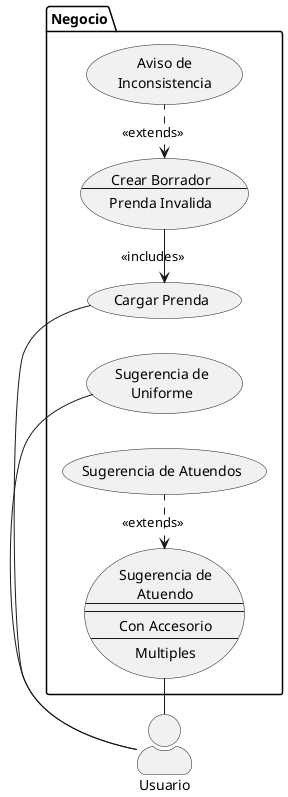@startuml
/'
DOCUMENTACIÓN: https://plantuml.com/use-case-diagram
NOTA: GITHUB no renderiza este tipo de diagramas, sacar screenshot
'/


skinparam actorStyle awesome
"Usuario" as U

package "Negocio" {
left to right direction
usecase UC2 as (Cargar Prenda)
usecase UC3 as "Crear Borrador
---
Prenda Invalida"
usecase UC4 as "Sugerencia de\nUniforme"
usecase UC5 as "Sugerencia de\nAtuendo
---
---
Con Accesorio
---
Multiples
"
U - UC2
UC2 <- UC3 : <<includes>>
UC3 <.(Aviso de\nInconsistencia) :<<extends>>
U - UC4
U - UC5
UC5 <. (Sugerencia de Atuendos):<<extends>>


}
@enduml